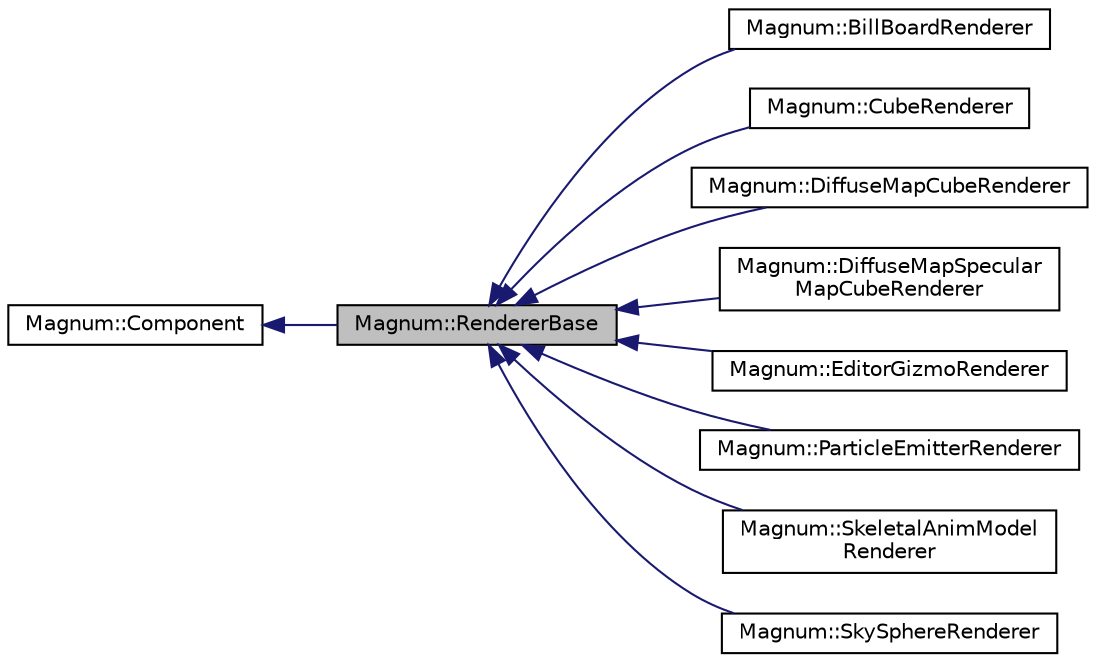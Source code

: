 digraph "Magnum::RendererBase"
{
  edge [fontname="Helvetica",fontsize="10",labelfontname="Helvetica",labelfontsize="10"];
  node [fontname="Helvetica",fontsize="10",shape=record];
  rankdir="LR";
  Node1 [label="Magnum::RendererBase",height=0.2,width=0.4,color="black", fillcolor="grey75", style="filled", fontcolor="black"];
  Node2 -> Node1 [dir="back",color="midnightblue",fontsize="10",style="solid",fontname="Helvetica"];
  Node2 [label="Magnum::Component",height=0.2,width=0.4,color="black", fillcolor="white", style="filled",URL="$class_magnum_1_1_component.html",tooltip="Component. "];
  Node1 -> Node3 [dir="back",color="midnightblue",fontsize="10",style="solid",fontname="Helvetica"];
  Node3 [label="Magnum::BillBoardRenderer",height=0.2,width=0.4,color="black", fillcolor="white", style="filled",URL="$class_magnum_1_1_bill_board_renderer.html",tooltip="BillBoardRenderer. "];
  Node1 -> Node4 [dir="back",color="midnightblue",fontsize="10",style="solid",fontname="Helvetica"];
  Node4 [label="Magnum::CubeRenderer",height=0.2,width=0.4,color="black", fillcolor="white", style="filled",URL="$class_magnum_1_1_cube_renderer.html",tooltip="CubeRenderer. "];
  Node1 -> Node5 [dir="back",color="midnightblue",fontsize="10",style="solid",fontname="Helvetica"];
  Node5 [label="Magnum::DiffuseMapCubeRenderer",height=0.2,width=0.4,color="black", fillcolor="white", style="filled",URL="$class_magnum_1_1_diffuse_map_cube_renderer.html",tooltip="DiffuseMapCubeRenderer. "];
  Node1 -> Node6 [dir="back",color="midnightblue",fontsize="10",style="solid",fontname="Helvetica"];
  Node6 [label="Magnum::DiffuseMapSpecular\lMapCubeRenderer",height=0.2,width=0.4,color="black", fillcolor="white", style="filled",URL="$class_magnum_1_1_diffuse_map_specular_map_cube_renderer.html",tooltip="DiffuseMapSpecularMapCubeRenderer. "];
  Node1 -> Node7 [dir="back",color="midnightblue",fontsize="10",style="solid",fontname="Helvetica"];
  Node7 [label="Magnum::EditorGizmoRenderer",height=0.2,width=0.4,color="black", fillcolor="white", style="filled",URL="$class_magnum_1_1_editor_gizmo_renderer.html",tooltip="EditorGizmoRenderer. "];
  Node1 -> Node8 [dir="back",color="midnightblue",fontsize="10",style="solid",fontname="Helvetica"];
  Node8 [label="Magnum::ParticleEmitterRenderer",height=0.2,width=0.4,color="black", fillcolor="white", style="filled",URL="$class_magnum_1_1_particle_emitter_renderer.html",tooltip="ParticleEmitterRenderer. "];
  Node1 -> Node9 [dir="back",color="midnightblue",fontsize="10",style="solid",fontname="Helvetica"];
  Node9 [label="Magnum::SkeletalAnimModel\lRenderer",height=0.2,width=0.4,color="black", fillcolor="white", style="filled",URL="$class_magnum_1_1_skeletal_anim_model_renderer.html",tooltip="SkeletalAnimModelRenderer. "];
  Node1 -> Node10 [dir="back",color="midnightblue",fontsize="10",style="solid",fontname="Helvetica"];
  Node10 [label="Magnum::SkySphereRenderer",height=0.2,width=0.4,color="black", fillcolor="white", style="filled",URL="$class_magnum_1_1_sky_sphere_renderer.html",tooltip="SkySphereRenderer. "];
}
